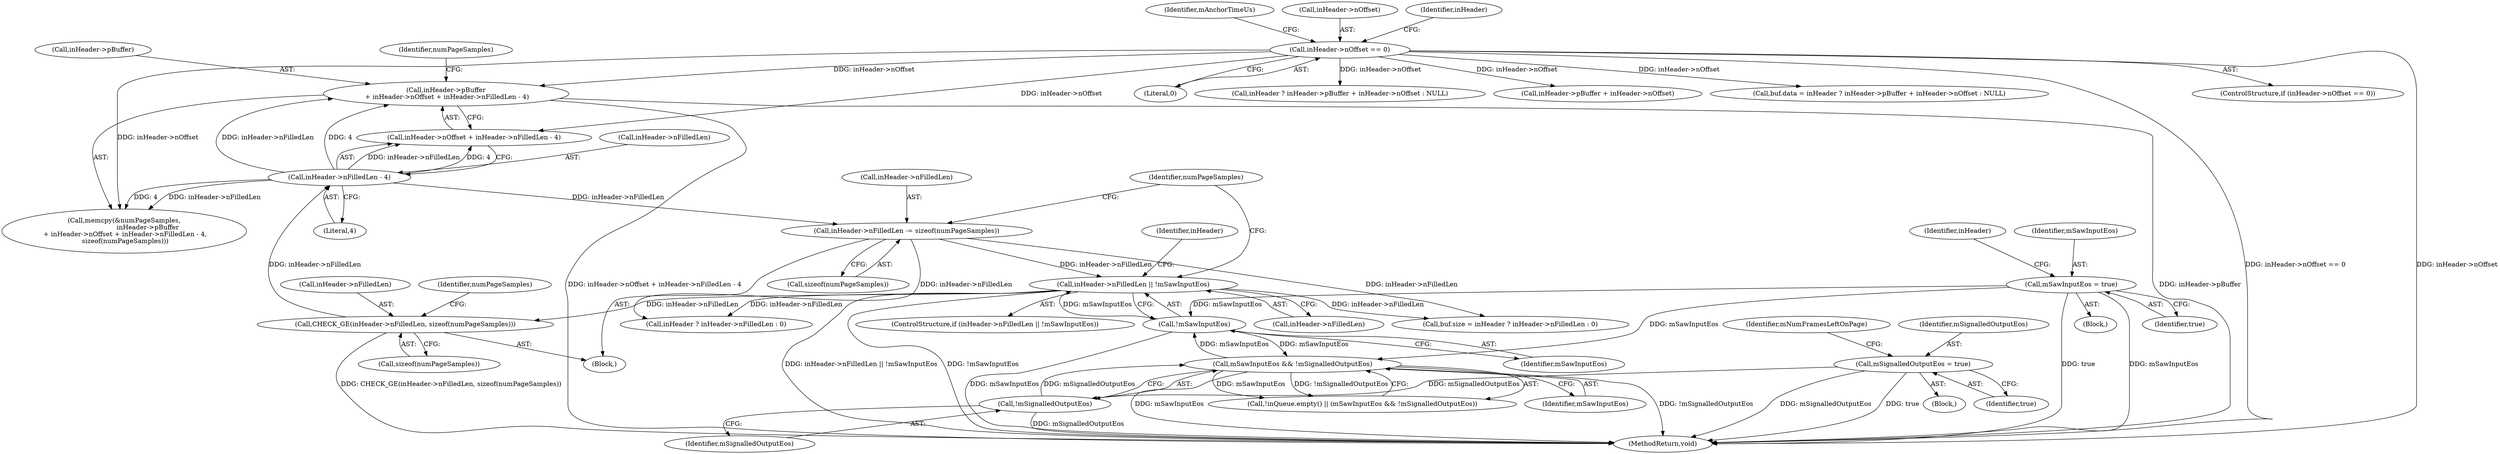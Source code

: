 digraph "0_Android_4e32001e4196f39ddd0b86686ae0231c8f5ed944_0@pointer" {
"1000307" [label="(Call,inHeader->pBuffer\n + inHeader->nOffset + inHeader->nFilledLen - 4)"];
"1000323" [label="(Call,inHeader->nOffset == 0)"];
"1000315" [label="(Call,inHeader->nFilledLen - 4)"];
"1000298" [label="(Call,CHECK_GE(inHeader->nFilledLen, sizeof(numPageSamples)))"];
"1000291" [label="(Call,inHeader->nFilledLen || !mSawInputEos)"];
"1000337" [label="(Call,inHeader->nFilledLen -= sizeof(numPageSamples))"];
"1000295" [label="(Call,!mSawInputEos)"];
"1000234" [label="(Call,mSawInputEos && !mSignalledOutputEos)"];
"1000287" [label="(Call,mSawInputEos = true)"];
"1000236" [label="(Call,!mSignalledOutputEos)"];
"1000524" [label="(Call,mSignalledOutputEos = true)"];
"1000330" [label="(Identifier,mAnchorTimeUs)"];
"1000299" [label="(Call,inHeader->nFilledLen)"];
"1000338" [label="(Call,inHeader->nFilledLen)"];
"1000288" [label="(Identifier,mSawInputEos)"];
"1000526" [label="(Identifier,true)"];
"1000289" [label="(Identifier,true)"];
"1000366" [label="(Call,buf.size = inHeader ? inHeader->nFilledLen : 0)"];
"1000321" [label="(Identifier,numPageSamples)"];
"1000291" [label="(Call,inHeader->nFilledLen || !mSawInputEos)"];
"1000524" [label="(Call,mSignalledOutputEos = true)"];
"1000324" [label="(Call,inHeader->nOffset)"];
"1000525" [label="(Identifier,mSignalledOutputEos)"];
"1000295" [label="(Call,!mSawInputEos)"];
"1000296" [label="(Identifier,mSawInputEos)"];
"1000286" [label="(Block,)"];
"1000337" [label="(Call,inHeader->nFilledLen -= sizeof(numPageSamples))"];
"1000292" [label="(Call,inHeader->nFilledLen)"];
"1000315" [label="(Call,inHeader->nFilledLen - 4)"];
"1000327" [label="(Literal,0)"];
"1000234" [label="(Call,mSawInputEos && !mSignalledOutputEos)"];
"1000311" [label="(Call,inHeader->nOffset + inHeader->nFilledLen - 4)"];
"1000341" [label="(Call,sizeof(numPageSamples))"];
"1000588" [label="(MethodReturn,void)"];
"1000345" [label="(Identifier,numPageSamples)"];
"1000236" [label="(Call,!mSignalledOutputEos)"];
"1000302" [label="(Call,sizeof(numPageSamples))"];
"1000370" [label="(Call,inHeader ? inHeader->nFilledLen : 0)"];
"1000290" [label="(ControlStructure,if (inHeader->nFilledLen || !mSawInputEos))"];
"1000356" [label="(Call,inHeader ? inHeader->pBuffer + inHeader->nOffset : NULL)"];
"1000358" [label="(Call,inHeader->pBuffer + inHeader->nOffset)"];
"1000235" [label="(Identifier,mSawInputEos)"];
"1000231" [label="(Call,!inQueue.empty() || (mSawInputEos && !mSignalledOutputEos))"];
"1000323" [label="(Call,inHeader->nOffset == 0)"];
"1000352" [label="(Call,buf.data = inHeader ? inHeader->pBuffer + inHeader->nOffset : NULL)"];
"1000306" [label="(Identifier,numPageSamples)"];
"1000528" [label="(Identifier,mNumFramesLeftOnPage)"];
"1000237" [label="(Identifier,mSignalledOutputEos)"];
"1000518" [label="(Block,)"];
"1000319" [label="(Literal,4)"];
"1000298" [label="(Call,CHECK_GE(inHeader->nFilledLen, sizeof(numPageSamples)))"];
"1000297" [label="(Block,)"];
"1000300" [label="(Identifier,inHeader)"];
"1000287" [label="(Call,mSawInputEos = true)"];
"1000293" [label="(Identifier,inHeader)"];
"1000304" [label="(Call,memcpy(&numPageSamples,\n                       inHeader->pBuffer\n + inHeader->nOffset + inHeader->nFilledLen - 4,\n sizeof(numPageSamples)))"];
"1000308" [label="(Call,inHeader->pBuffer)"];
"1000307" [label="(Call,inHeader->pBuffer\n + inHeader->nOffset + inHeader->nFilledLen - 4)"];
"1000322" [label="(ControlStructure,if (inHeader->nOffset == 0))"];
"1000316" [label="(Call,inHeader->nFilledLen)"];
"1000339" [label="(Identifier,inHeader)"];
"1000307" -> "1000304"  [label="AST: "];
"1000307" -> "1000311"  [label="CFG: "];
"1000308" -> "1000307"  [label="AST: "];
"1000311" -> "1000307"  [label="AST: "];
"1000321" -> "1000307"  [label="CFG: "];
"1000307" -> "1000588"  [label="DDG: inHeader->nOffset + inHeader->nFilledLen - 4"];
"1000307" -> "1000588"  [label="DDG: inHeader->pBuffer"];
"1000323" -> "1000307"  [label="DDG: inHeader->nOffset"];
"1000315" -> "1000307"  [label="DDG: inHeader->nFilledLen"];
"1000315" -> "1000307"  [label="DDG: 4"];
"1000323" -> "1000322"  [label="AST: "];
"1000323" -> "1000327"  [label="CFG: "];
"1000324" -> "1000323"  [label="AST: "];
"1000327" -> "1000323"  [label="AST: "];
"1000330" -> "1000323"  [label="CFG: "];
"1000339" -> "1000323"  [label="CFG: "];
"1000323" -> "1000588"  [label="DDG: inHeader->nOffset"];
"1000323" -> "1000588"  [label="DDG: inHeader->nOffset == 0"];
"1000323" -> "1000304"  [label="DDG: inHeader->nOffset"];
"1000323" -> "1000311"  [label="DDG: inHeader->nOffset"];
"1000323" -> "1000352"  [label="DDG: inHeader->nOffset"];
"1000323" -> "1000356"  [label="DDG: inHeader->nOffset"];
"1000323" -> "1000358"  [label="DDG: inHeader->nOffset"];
"1000315" -> "1000311"  [label="AST: "];
"1000315" -> "1000319"  [label="CFG: "];
"1000316" -> "1000315"  [label="AST: "];
"1000319" -> "1000315"  [label="AST: "];
"1000311" -> "1000315"  [label="CFG: "];
"1000315" -> "1000304"  [label="DDG: inHeader->nFilledLen"];
"1000315" -> "1000304"  [label="DDG: 4"];
"1000315" -> "1000311"  [label="DDG: inHeader->nFilledLen"];
"1000315" -> "1000311"  [label="DDG: 4"];
"1000298" -> "1000315"  [label="DDG: inHeader->nFilledLen"];
"1000315" -> "1000337"  [label="DDG: inHeader->nFilledLen"];
"1000298" -> "1000297"  [label="AST: "];
"1000298" -> "1000302"  [label="CFG: "];
"1000299" -> "1000298"  [label="AST: "];
"1000302" -> "1000298"  [label="AST: "];
"1000306" -> "1000298"  [label="CFG: "];
"1000298" -> "1000588"  [label="DDG: CHECK_GE(inHeader->nFilledLen, sizeof(numPageSamples))"];
"1000291" -> "1000298"  [label="DDG: inHeader->nFilledLen"];
"1000291" -> "1000290"  [label="AST: "];
"1000291" -> "1000292"  [label="CFG: "];
"1000291" -> "1000295"  [label="CFG: "];
"1000292" -> "1000291"  [label="AST: "];
"1000295" -> "1000291"  [label="AST: "];
"1000300" -> "1000291"  [label="CFG: "];
"1000345" -> "1000291"  [label="CFG: "];
"1000291" -> "1000588"  [label="DDG: inHeader->nFilledLen || !mSawInputEos"];
"1000291" -> "1000588"  [label="DDG: !mSawInputEos"];
"1000337" -> "1000291"  [label="DDG: inHeader->nFilledLen"];
"1000295" -> "1000291"  [label="DDG: mSawInputEos"];
"1000291" -> "1000366"  [label="DDG: inHeader->nFilledLen"];
"1000291" -> "1000370"  [label="DDG: inHeader->nFilledLen"];
"1000337" -> "1000297"  [label="AST: "];
"1000337" -> "1000341"  [label="CFG: "];
"1000338" -> "1000337"  [label="AST: "];
"1000341" -> "1000337"  [label="AST: "];
"1000345" -> "1000337"  [label="CFG: "];
"1000337" -> "1000366"  [label="DDG: inHeader->nFilledLen"];
"1000337" -> "1000370"  [label="DDG: inHeader->nFilledLen"];
"1000295" -> "1000296"  [label="CFG: "];
"1000296" -> "1000295"  [label="AST: "];
"1000295" -> "1000588"  [label="DDG: mSawInputEos"];
"1000295" -> "1000234"  [label="DDG: mSawInputEos"];
"1000234" -> "1000295"  [label="DDG: mSawInputEos"];
"1000287" -> "1000295"  [label="DDG: mSawInputEos"];
"1000234" -> "1000231"  [label="AST: "];
"1000234" -> "1000235"  [label="CFG: "];
"1000234" -> "1000236"  [label="CFG: "];
"1000235" -> "1000234"  [label="AST: "];
"1000236" -> "1000234"  [label="AST: "];
"1000231" -> "1000234"  [label="CFG: "];
"1000234" -> "1000588"  [label="DDG: !mSignalledOutputEos"];
"1000234" -> "1000588"  [label="DDG: mSawInputEos"];
"1000234" -> "1000231"  [label="DDG: mSawInputEos"];
"1000234" -> "1000231"  [label="DDG: !mSignalledOutputEos"];
"1000287" -> "1000234"  [label="DDG: mSawInputEos"];
"1000236" -> "1000234"  [label="DDG: mSignalledOutputEos"];
"1000287" -> "1000286"  [label="AST: "];
"1000287" -> "1000289"  [label="CFG: "];
"1000288" -> "1000287"  [label="AST: "];
"1000289" -> "1000287"  [label="AST: "];
"1000293" -> "1000287"  [label="CFG: "];
"1000287" -> "1000588"  [label="DDG: true"];
"1000287" -> "1000588"  [label="DDG: mSawInputEos"];
"1000236" -> "1000237"  [label="CFG: "];
"1000237" -> "1000236"  [label="AST: "];
"1000236" -> "1000588"  [label="DDG: mSignalledOutputEos"];
"1000524" -> "1000236"  [label="DDG: mSignalledOutputEos"];
"1000524" -> "1000518"  [label="AST: "];
"1000524" -> "1000526"  [label="CFG: "];
"1000525" -> "1000524"  [label="AST: "];
"1000526" -> "1000524"  [label="AST: "];
"1000528" -> "1000524"  [label="CFG: "];
"1000524" -> "1000588"  [label="DDG: mSignalledOutputEos"];
"1000524" -> "1000588"  [label="DDG: true"];
}

